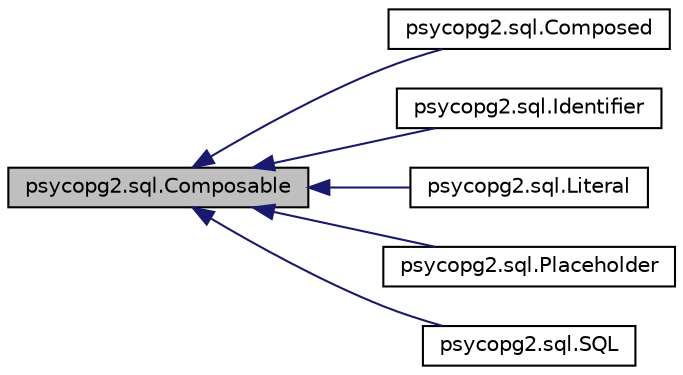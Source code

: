 digraph "psycopg2.sql.Composable"
{
 // LATEX_PDF_SIZE
  edge [fontname="Helvetica",fontsize="10",labelfontname="Helvetica",labelfontsize="10"];
  node [fontname="Helvetica",fontsize="10",shape=record];
  rankdir="LR";
  Node1 [label="psycopg2.sql.Composable",height=0.2,width=0.4,color="black", fillcolor="grey75", style="filled", fontcolor="black",tooltip=" "];
  Node1 -> Node2 [dir="back",color="midnightblue",fontsize="10",style="solid"];
  Node2 [label="psycopg2.sql.Composed",height=0.2,width=0.4,color="black", fillcolor="white", style="filled",URL="$classpsycopg2_1_1sql_1_1_composed.html",tooltip=" "];
  Node1 -> Node3 [dir="back",color="midnightblue",fontsize="10",style="solid"];
  Node3 [label="psycopg2.sql.Identifier",height=0.2,width=0.4,color="black", fillcolor="white", style="filled",URL="$classpsycopg2_1_1sql_1_1_identifier.html",tooltip=" "];
  Node1 -> Node4 [dir="back",color="midnightblue",fontsize="10",style="solid"];
  Node4 [label="psycopg2.sql.Literal",height=0.2,width=0.4,color="black", fillcolor="white", style="filled",URL="$classpsycopg2_1_1sql_1_1_literal.html",tooltip=" "];
  Node1 -> Node5 [dir="back",color="midnightblue",fontsize="10",style="solid"];
  Node5 [label="psycopg2.sql.Placeholder",height=0.2,width=0.4,color="black", fillcolor="white", style="filled",URL="$classpsycopg2_1_1sql_1_1_placeholder.html",tooltip=" "];
  Node1 -> Node6 [dir="back",color="midnightblue",fontsize="10",style="solid"];
  Node6 [label="psycopg2.sql.SQL",height=0.2,width=0.4,color="black", fillcolor="white", style="filled",URL="$classpsycopg2_1_1sql_1_1_s_q_l.html",tooltip=" "];
}
